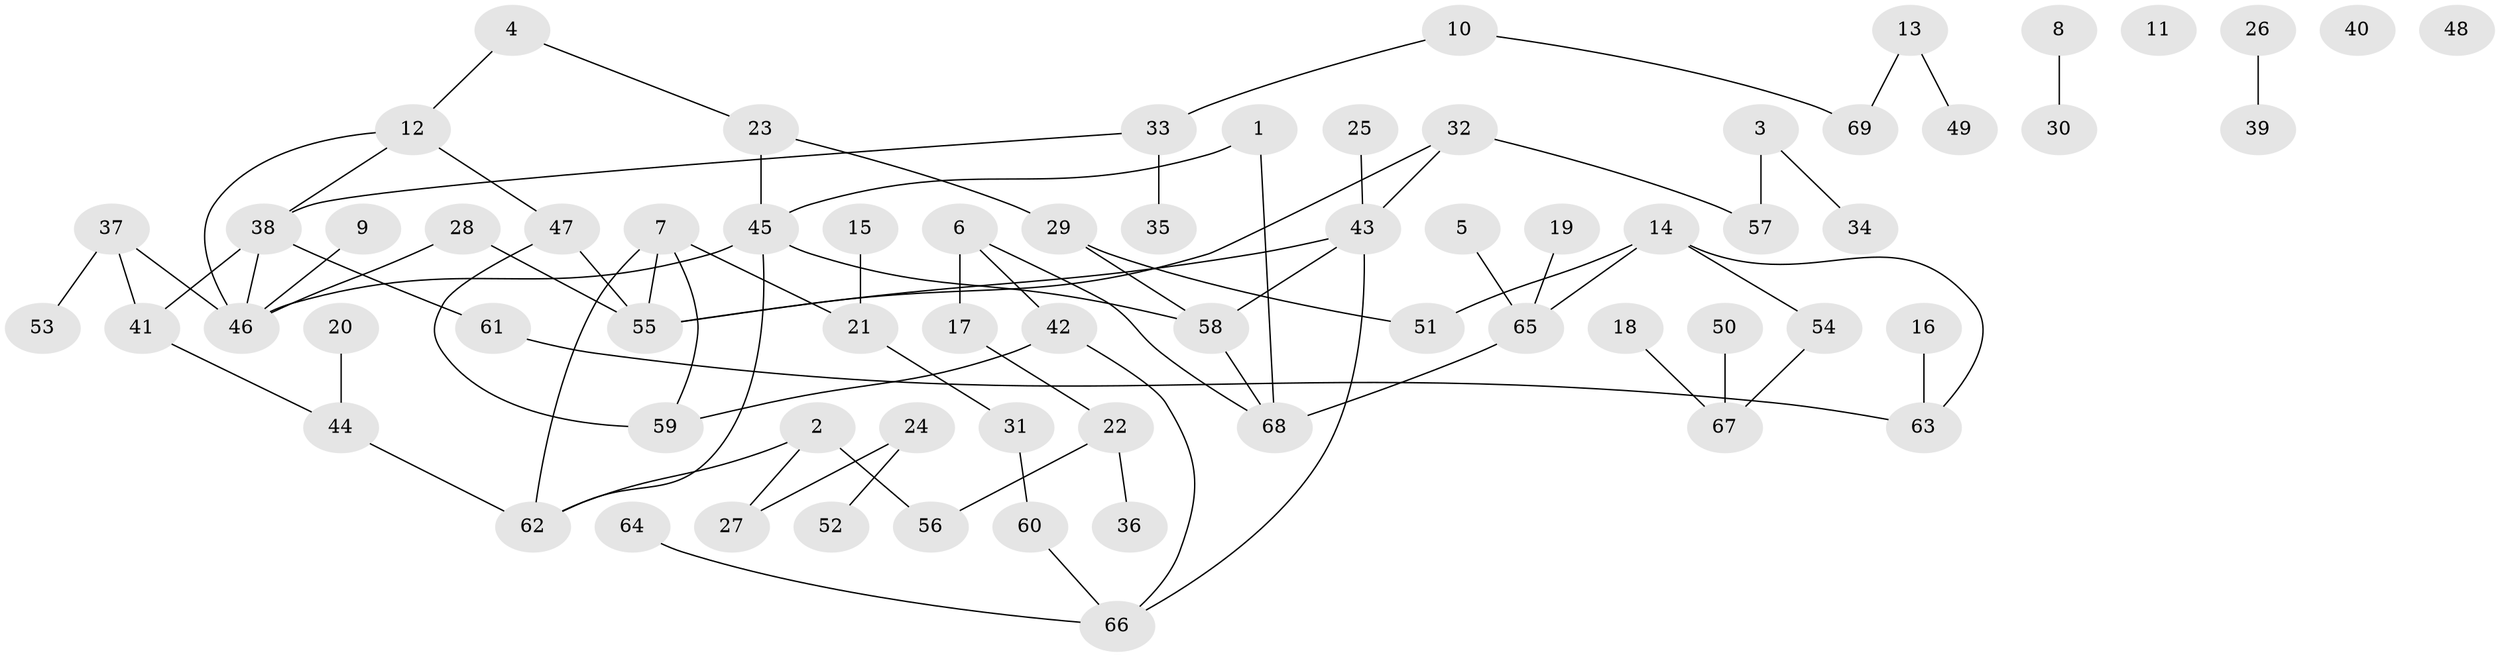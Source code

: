 // coarse degree distribution, {3: 0.2, 2: 0.17777777777777778, 4: 0.08888888888888889, 5: 0.08888888888888889, 0: 0.08888888888888889, 6: 0.022222222222222223, 1: 0.3111111111111111, 7: 0.022222222222222223}
// Generated by graph-tools (version 1.1) at 2025/41/03/06/25 10:41:20]
// undirected, 69 vertices, 80 edges
graph export_dot {
graph [start="1"]
  node [color=gray90,style=filled];
  1;
  2;
  3;
  4;
  5;
  6;
  7;
  8;
  9;
  10;
  11;
  12;
  13;
  14;
  15;
  16;
  17;
  18;
  19;
  20;
  21;
  22;
  23;
  24;
  25;
  26;
  27;
  28;
  29;
  30;
  31;
  32;
  33;
  34;
  35;
  36;
  37;
  38;
  39;
  40;
  41;
  42;
  43;
  44;
  45;
  46;
  47;
  48;
  49;
  50;
  51;
  52;
  53;
  54;
  55;
  56;
  57;
  58;
  59;
  60;
  61;
  62;
  63;
  64;
  65;
  66;
  67;
  68;
  69;
  1 -- 45;
  1 -- 68;
  2 -- 27;
  2 -- 56;
  2 -- 62;
  3 -- 34;
  3 -- 57;
  4 -- 12;
  4 -- 23;
  5 -- 65;
  6 -- 17;
  6 -- 42;
  6 -- 68;
  7 -- 21;
  7 -- 55;
  7 -- 59;
  7 -- 62;
  8 -- 30;
  9 -- 46;
  10 -- 33;
  10 -- 69;
  12 -- 38;
  12 -- 46;
  12 -- 47;
  13 -- 49;
  13 -- 69;
  14 -- 51;
  14 -- 54;
  14 -- 63;
  14 -- 65;
  15 -- 21;
  16 -- 63;
  17 -- 22;
  18 -- 67;
  19 -- 65;
  20 -- 44;
  21 -- 31;
  22 -- 36;
  22 -- 56;
  23 -- 29;
  23 -- 45;
  24 -- 27;
  24 -- 52;
  25 -- 43;
  26 -- 39;
  28 -- 46;
  28 -- 55;
  29 -- 51;
  29 -- 58;
  31 -- 60;
  32 -- 43;
  32 -- 55;
  32 -- 57;
  33 -- 35;
  33 -- 38;
  37 -- 41;
  37 -- 46;
  37 -- 53;
  38 -- 41;
  38 -- 46;
  38 -- 61;
  41 -- 44;
  42 -- 59;
  42 -- 66;
  43 -- 55;
  43 -- 58;
  43 -- 66;
  44 -- 62;
  45 -- 46;
  45 -- 58;
  45 -- 62;
  47 -- 55;
  47 -- 59;
  50 -- 67;
  54 -- 67;
  58 -- 68;
  60 -- 66;
  61 -- 63;
  64 -- 66;
  65 -- 68;
}

